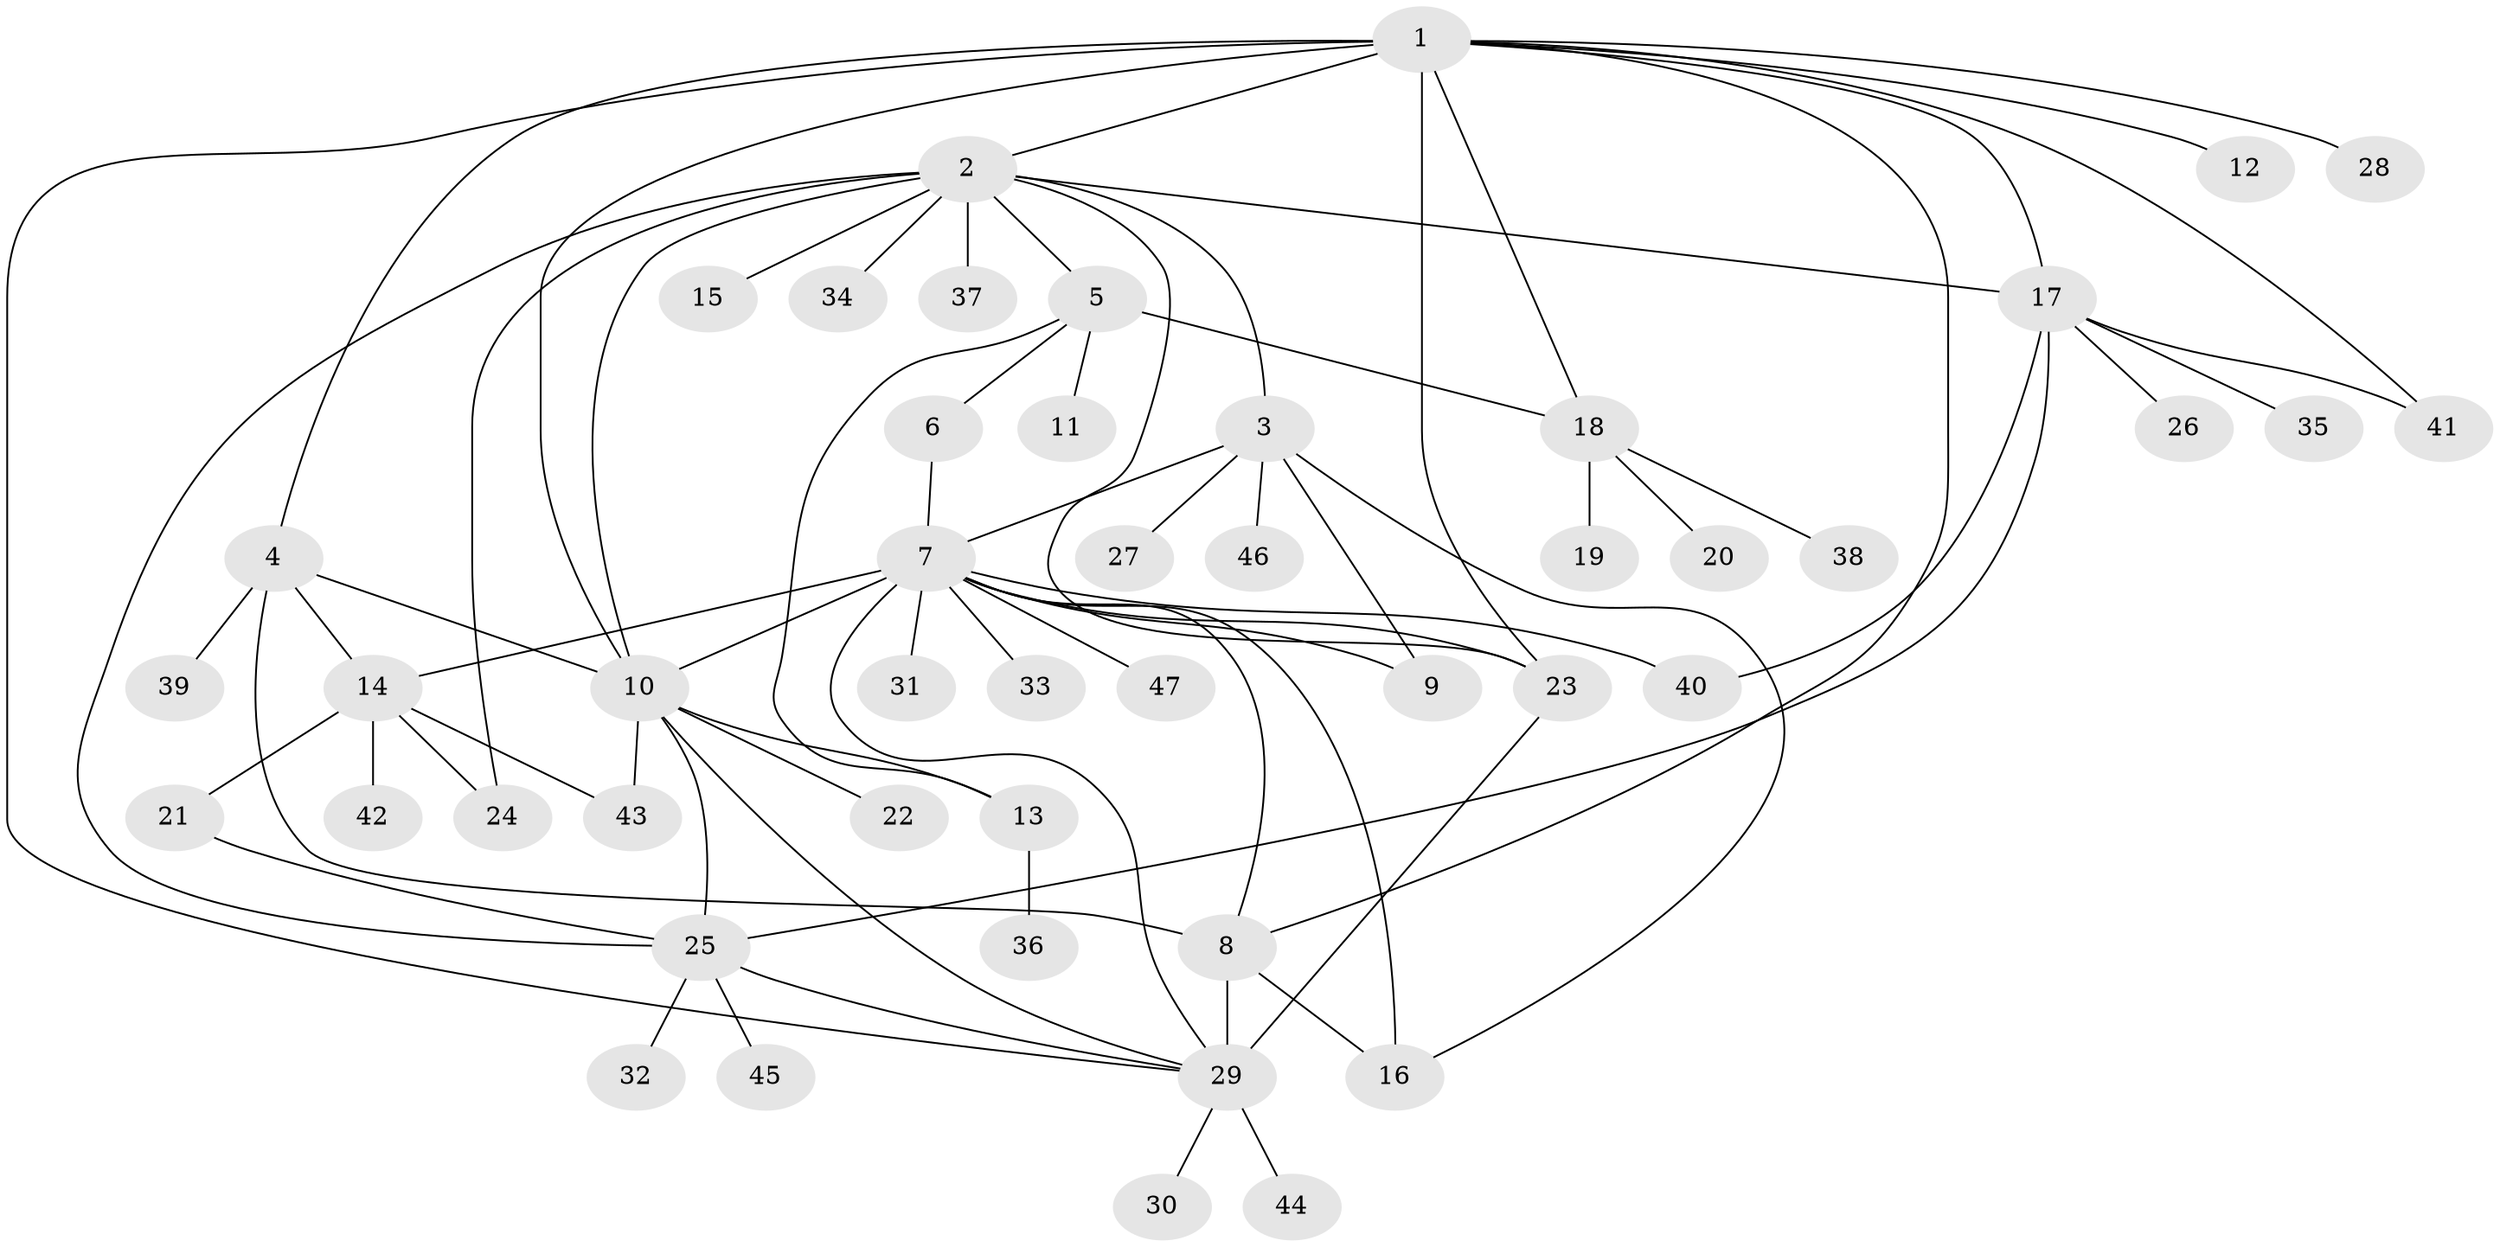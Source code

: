 // original degree distribution, {16: 0.025974025974025976, 12: 0.012987012987012988, 7: 0.025974025974025976, 2: 0.22077922077922077, 1: 0.4935064935064935, 6: 0.012987012987012988, 11: 0.025974025974025976, 3: 0.06493506493506493, 9: 0.012987012987012988, 5: 0.05194805194805195, 8: 0.025974025974025976, 4: 0.025974025974025976}
// Generated by graph-tools (version 1.1) at 2025/50/03/04/25 22:50:42]
// undirected, 47 vertices, 73 edges
graph export_dot {
  node [color=gray90,style=filled];
  1;
  2;
  3;
  4;
  5;
  6;
  7;
  8;
  9;
  10;
  11;
  12;
  13;
  14;
  15;
  16;
  17;
  18;
  19;
  20;
  21;
  22;
  23;
  24;
  25;
  26;
  27;
  28;
  29;
  30;
  31;
  32;
  33;
  34;
  35;
  36;
  37;
  38;
  39;
  40;
  41;
  42;
  43;
  44;
  45;
  46;
  47;
  1 -- 2 [weight=1.0];
  1 -- 4 [weight=2.0];
  1 -- 8 [weight=1.0];
  1 -- 10 [weight=1.0];
  1 -- 12 [weight=1.0];
  1 -- 17 [weight=1.0];
  1 -- 18 [weight=1.0];
  1 -- 23 [weight=1.0];
  1 -- 28 [weight=1.0];
  1 -- 29 [weight=2.0];
  1 -- 41 [weight=1.0];
  2 -- 3 [weight=1.0];
  2 -- 5 [weight=1.0];
  2 -- 10 [weight=1.0];
  2 -- 15 [weight=1.0];
  2 -- 17 [weight=1.0];
  2 -- 23 [weight=1.0];
  2 -- 24 [weight=1.0];
  2 -- 25 [weight=1.0];
  2 -- 34 [weight=1.0];
  2 -- 37 [weight=1.0];
  3 -- 7 [weight=1.0];
  3 -- 9 [weight=1.0];
  3 -- 16 [weight=1.0];
  3 -- 27 [weight=1.0];
  3 -- 46 [weight=1.0];
  4 -- 8 [weight=1.0];
  4 -- 10 [weight=1.0];
  4 -- 14 [weight=1.0];
  4 -- 39 [weight=1.0];
  5 -- 6 [weight=1.0];
  5 -- 11 [weight=1.0];
  5 -- 13 [weight=1.0];
  5 -- 18 [weight=1.0];
  6 -- 7 [weight=1.0];
  7 -- 8 [weight=2.0];
  7 -- 9 [weight=1.0];
  7 -- 10 [weight=1.0];
  7 -- 14 [weight=1.0];
  7 -- 16 [weight=1.0];
  7 -- 23 [weight=1.0];
  7 -- 29 [weight=1.0];
  7 -- 31 [weight=1.0];
  7 -- 33 [weight=1.0];
  7 -- 40 [weight=1.0];
  7 -- 47 [weight=1.0];
  8 -- 16 [weight=1.0];
  8 -- 29 [weight=7.0];
  10 -- 13 [weight=1.0];
  10 -- 22 [weight=1.0];
  10 -- 25 [weight=1.0];
  10 -- 29 [weight=2.0];
  10 -- 43 [weight=1.0];
  13 -- 36 [weight=1.0];
  14 -- 21 [weight=1.0];
  14 -- 24 [weight=1.0];
  14 -- 42 [weight=1.0];
  14 -- 43 [weight=1.0];
  17 -- 25 [weight=1.0];
  17 -- 26 [weight=1.0];
  17 -- 35 [weight=1.0];
  17 -- 40 [weight=1.0];
  17 -- 41 [weight=1.0];
  18 -- 19 [weight=1.0];
  18 -- 20 [weight=1.0];
  18 -- 38 [weight=1.0];
  21 -- 25 [weight=1.0];
  23 -- 29 [weight=1.0];
  25 -- 29 [weight=1.0];
  25 -- 32 [weight=1.0];
  25 -- 45 [weight=1.0];
  29 -- 30 [weight=1.0];
  29 -- 44 [weight=1.0];
}
